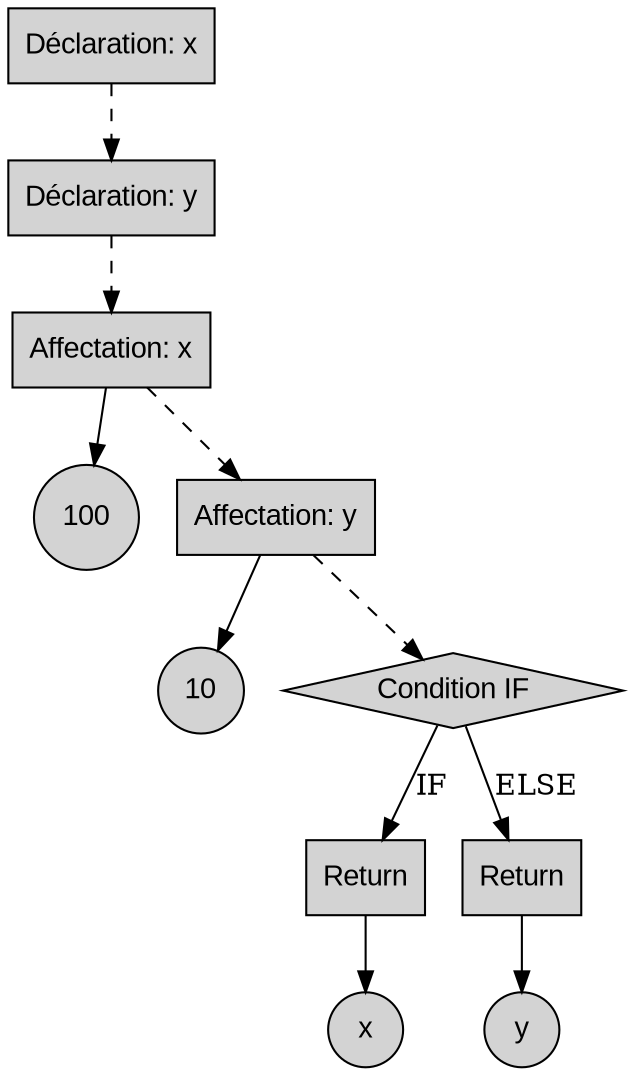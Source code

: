 digraph AST {
    rankdir=TB;
    node [style=filled, fontname="Arial"];
    node0 [label="Déclaration: x", shape=box];
    node1 [label="Déclaration: y", shape=box];
    node2 [label="Affectation: x", shape=box];
    node3 [label="100", shape=circle];
    node2 -> node3;
    node4 [label="Affectation: y", shape=box];
    node5 [label="10", shape=circle];
    node4 -> node5;
    node6 [label="Condition IF", shape=diamond];
    node7 [label="Return", shape=box];
    node8 [label="x", shape=circle];
    node7 -> node8;
    node6 -> node7 [label="IF"];
    node9 [label="Return", shape=box];
    node10 [label="y", shape=circle];
    node9 -> node10;
    node6 -> node9 [label="ELSE"];
    node4 -> node6 [style=dashed];
    node2 -> node4 [style=dashed];
    node1 -> node2 [style=dashed];
    node0 -> node1 [style=dashed];
}
